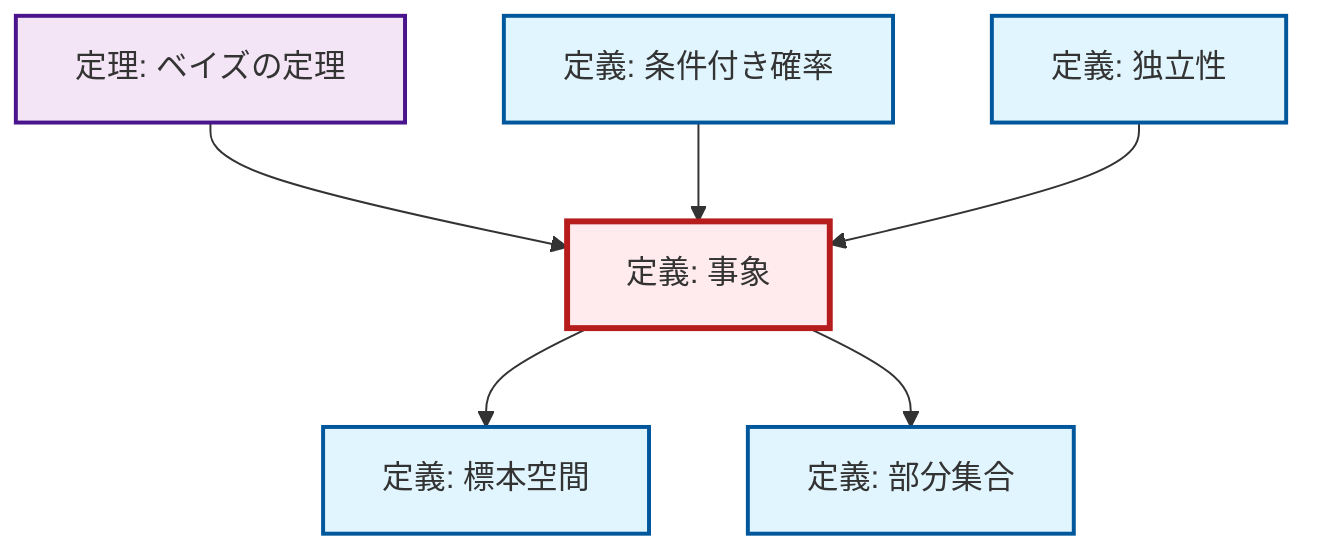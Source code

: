 graph TD
    classDef definition fill:#e1f5fe,stroke:#01579b,stroke-width:2px
    classDef theorem fill:#f3e5f5,stroke:#4a148c,stroke-width:2px
    classDef axiom fill:#fff3e0,stroke:#e65100,stroke-width:2px
    classDef example fill:#e8f5e9,stroke:#1b5e20,stroke-width:2px
    classDef current fill:#ffebee,stroke:#b71c1c,stroke-width:3px
    def-sample-space["定義: 標本空間"]:::definition
    def-subset["定義: 部分集合"]:::definition
    def-event["定義: 事象"]:::definition
    thm-bayes["定理: ベイズの定理"]:::theorem
    def-independence["定義: 独立性"]:::definition
    def-conditional-probability["定義: 条件付き確率"]:::definition
    thm-bayes --> def-event
    def-event --> def-sample-space
    def-conditional-probability --> def-event
    def-independence --> def-event
    def-event --> def-subset
    class def-event current